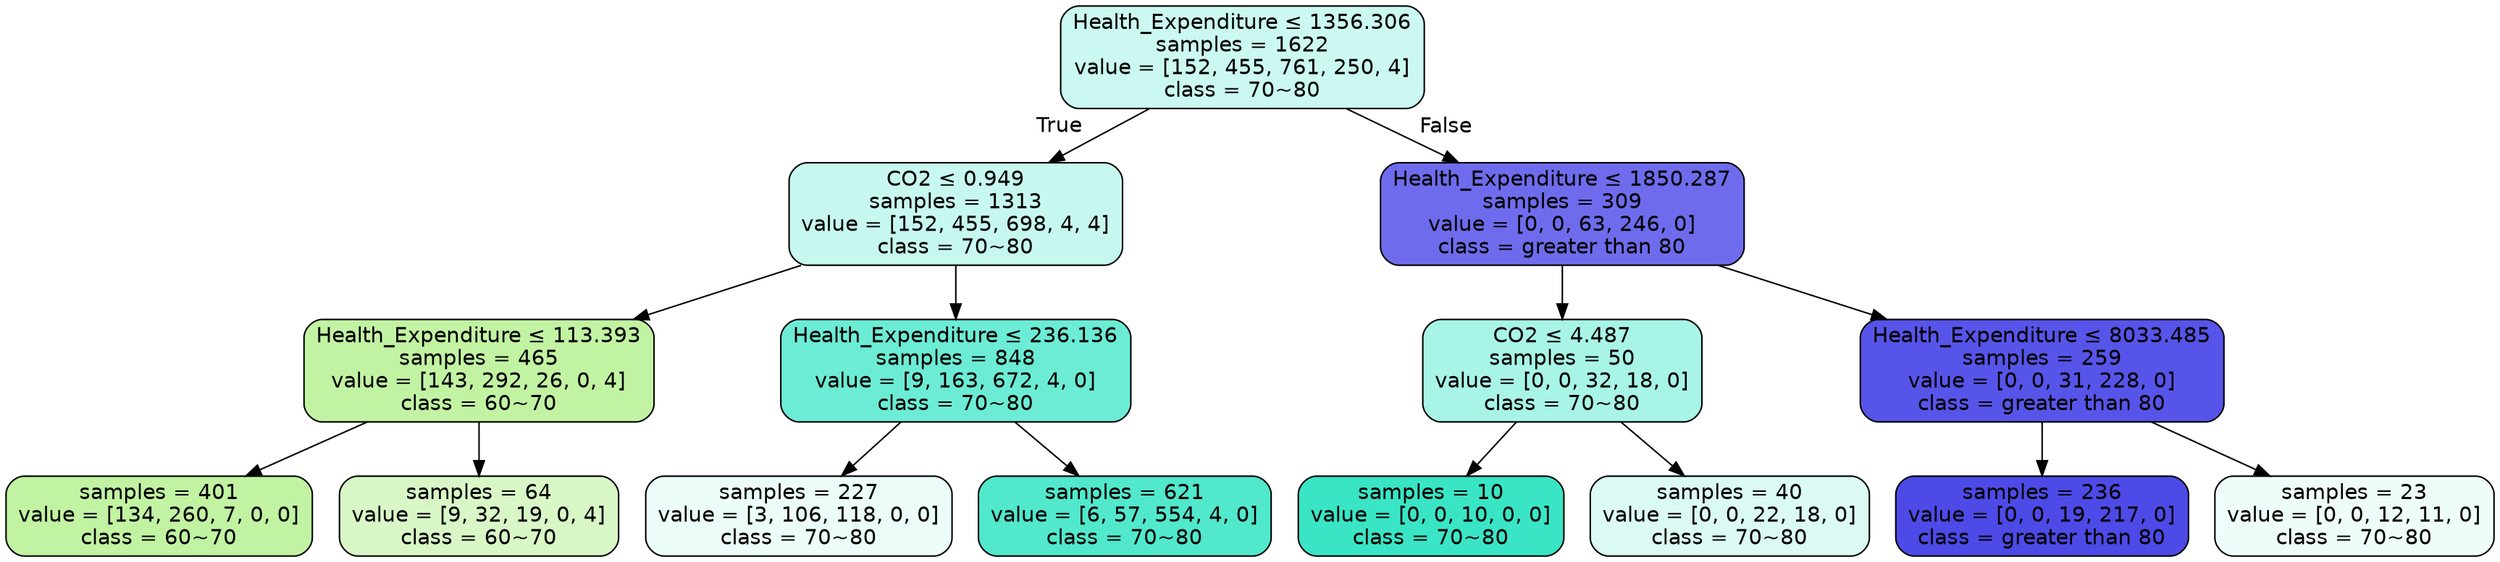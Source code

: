 digraph Tree {
node [shape=box, style="filled, rounded", color="black", fontname="helvetica"] ;
edge [fontname="helvetica"] ;
0 [label=<Health_Expenditure &le; 1356.306<br/>samples = 1622<br/>value = [152, 455, 761, 250, 4]<br/>class = 70~80>, fillcolor="#cbf8f0"] ;
1 [label=<CO2 &le; 0.949<br/>samples = 1313<br/>value = [152, 455, 698, 4, 4]<br/>class = 70~80>, fillcolor="#c7f8ef"] ;
0 -> 1 [labeldistance=2.5, labelangle=45, headlabel="True"] ;
2 [label=<Health_Expenditure &le; 113.393<br/>samples = 465<br/>value = [143, 292, 26, 0, 4]<br/>class = 60~70>, fillcolor="#c2f3a3"] ;
1 -> 2 ;
3 [label=<samples = 401<br/>value = [134, 260, 7, 0, 0]<br/>class = 60~70>, fillcolor="#c1f3a2"] ;
2 -> 3 ;
4 [label=<samples = 64<br/>value = [9, 32, 19, 0, 4]<br/>class = 60~70>, fillcolor="#d9f7c6"] ;
2 -> 4 ;
5 [label=<Health_Expenditure &le; 236.136<br/>samples = 848<br/>value = [9, 163, 672, 4, 0]<br/>class = 70~80>, fillcolor="#6cecd4"] ;
1 -> 5 ;
6 [label=<samples = 227<br/>value = [3, 106, 118, 0, 0]<br/>class = 70~80>, fillcolor="#ebfcf9"] ;
5 -> 6 ;
7 [label=<samples = 621<br/>value = [6, 57, 554, 4, 0]<br/>class = 70~80>, fillcolor="#51e8cc"] ;
5 -> 7 ;
8 [label=<Health_Expenditure &le; 1850.287<br/>samples = 309<br/>value = [0, 0, 63, 246, 0]<br/>class = greater than 80>, fillcolor="#6e6cec"] ;
0 -> 8 [labeldistance=2.5, labelangle=-45, headlabel="False"] ;
9 [label=<CO2 &le; 4.487<br/>samples = 50<br/>value = [0, 0, 32, 18, 0]<br/>class = 70~80>, fillcolor="#a8f4e6"] ;
8 -> 9 ;
10 [label=<samples = 10<br/>value = [0, 0, 10, 0, 0]<br/>class = 70~80>, fillcolor="#39e5c5"] ;
9 -> 10 ;
11 [label=<samples = 40<br/>value = [0, 0, 22, 18, 0]<br/>class = 70~80>, fillcolor="#dbfaf4"] ;
9 -> 11 ;
12 [label=<Health_Expenditure &le; 8033.485<br/>samples = 259<br/>value = [0, 0, 31, 228, 0]<br/>class = greater than 80>, fillcolor="#5754e9"] ;
8 -> 12 ;
13 [label=<samples = 236<br/>value = [0, 0, 19, 217, 0]<br/>class = greater than 80>, fillcolor="#4d4ae7"] ;
12 -> 13 ;
14 [label=<samples = 23<br/>value = [0, 0, 12, 11, 0]<br/>class = 70~80>, fillcolor="#effdfa"] ;
12 -> 14 ;
}
